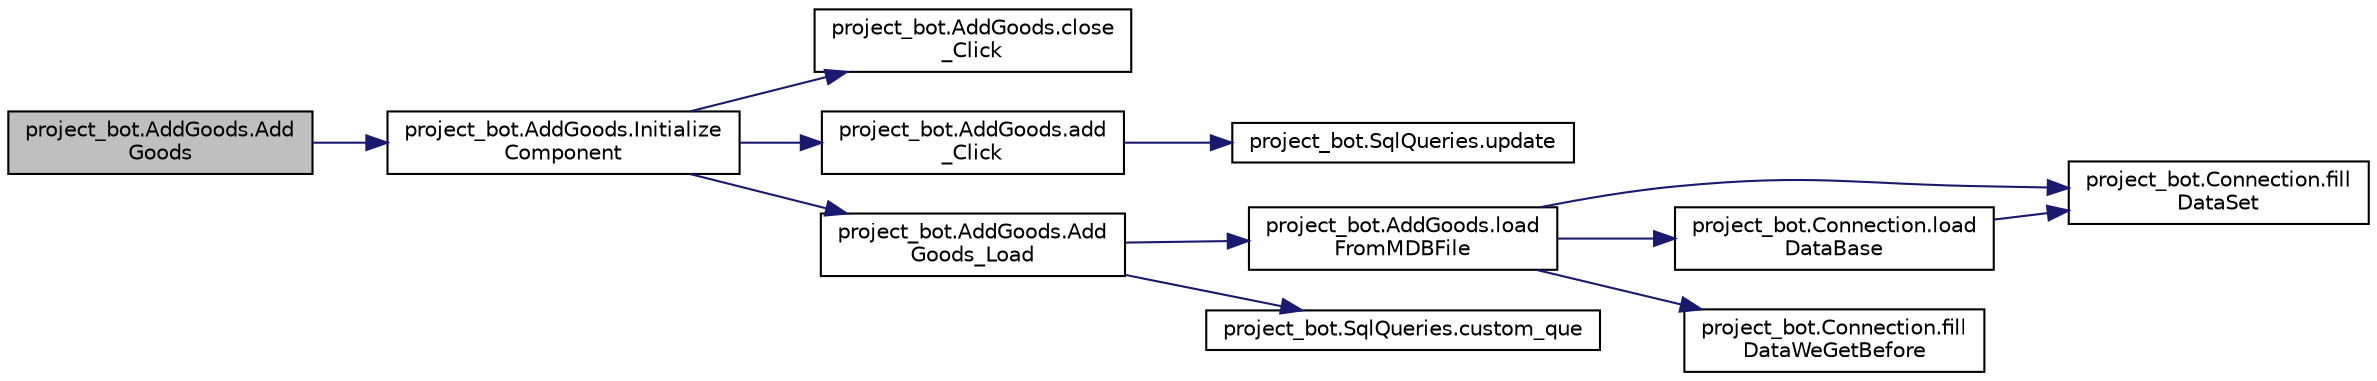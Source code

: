 digraph "project_bot.AddGoods.AddGoods"
{
  edge [fontname="Helvetica",fontsize="10",labelfontname="Helvetica",labelfontsize="10"];
  node [fontname="Helvetica",fontsize="10",shape=record];
  rankdir="LR";
  Node0 [label="project_bot.AddGoods.Add\lGoods",height=0.2,width=0.4,color="black", fillcolor="grey75", style="filled", fontcolor="black"];
  Node0 -> Node1 [color="midnightblue",fontsize="10",style="solid"];
  Node1 [label="project_bot.AddGoods.Initialize\lComponent",height=0.2,width=0.4,color="black", fillcolor="white", style="filled",URL="$classproject__bot_1_1_add_goods.html#a3b9c4da6e418aa004cfe639221bfb99e",tooltip="Required method for Designer support - do not modify the contents of this method with the code editor..."];
  Node1 -> Node2 [color="midnightblue",fontsize="10",style="solid"];
  Node2 [label="project_bot.AddGoods.close\l_Click",height=0.2,width=0.4,color="black", fillcolor="white", style="filled",URL="$classproject__bot_1_1_add_goods.html#a6962bb982f14d2f74d0c59f7ba506331"];
  Node1 -> Node3 [color="midnightblue",fontsize="10",style="solid"];
  Node3 [label="project_bot.AddGoods.add\l_Click",height=0.2,width=0.4,color="black", fillcolor="white", style="filled",URL="$classproject__bot_1_1_add_goods.html#a69ef72ba53764c2968d6b264eab86d44"];
  Node3 -> Node4 [color="midnightblue",fontsize="10",style="solid"];
  Node4 [label="project_bot.SqlQueries.update",height=0.2,width=0.4,color="black", fillcolor="white", style="filled",URL="$classproject__bot_1_1_sql_queries.html#a1fddf4e1d2ecebfb016f1231925c59ff",tooltip="aktuakizacja danych w istniejacym wpisie "];
  Node1 -> Node5 [color="midnightblue",fontsize="10",style="solid"];
  Node5 [label="project_bot.AddGoods.Add\lGoods_Load",height=0.2,width=0.4,color="black", fillcolor="white", style="filled",URL="$classproject__bot_1_1_add_goods.html#acff8099e110541177e1c0c6999a1f011"];
  Node5 -> Node6 [color="midnightblue",fontsize="10",style="solid"];
  Node6 [label="project_bot.AddGoods.load\lFromMDBFile",height=0.2,width=0.4,color="black", fillcolor="white", style="filled",URL="$classproject__bot_1_1_add_goods.html#a8ab32e201e6fe3b27d5d5681a419c01f"];
  Node6 -> Node7 [color="midnightblue",fontsize="10",style="solid"];
  Node7 [label="project_bot.Connection.fill\lDataSet",height=0.2,width=0.4,color="black", fillcolor="white", style="filled",URL="$classproject__bot_1_1_connection.html#af68118c08e33fec46caeb1c4b904d588",tooltip="filling data set "];
  Node6 -> Node8 [color="midnightblue",fontsize="10",style="solid"];
  Node8 [label="project_bot.Connection.load\lDataBase",height=0.2,width=0.4,color="black", fillcolor="white", style="filled",URL="$classproject__bot_1_1_connection.html#a03f99178a79b05fef2f3a429a0a04df4",tooltip="filling data table "];
  Node8 -> Node7 [color="midnightblue",fontsize="10",style="solid"];
  Node6 -> Node9 [color="midnightblue",fontsize="10",style="solid"];
  Node9 [label="project_bot.Connection.fill\lDataWeGetBefore",height=0.2,width=0.4,color="black", fillcolor="white", style="filled",URL="$classproject__bot_1_1_connection.html#a67557fe025a012e4ab1ad9bb949cb9c0",tooltip="filling data apadter "];
  Node5 -> Node10 [color="midnightblue",fontsize="10",style="solid"];
  Node10 [label="project_bot.SqlQueries.custom_que",height=0.2,width=0.4,color="black", fillcolor="white", style="filled",URL="$classproject__bot_1_1_sql_queries.html#aa2262a95cf3b8460641b79663ad7509e",tooltip="metoday dla wprowadzania wlasnej kwerendy (recznie) "];
}
